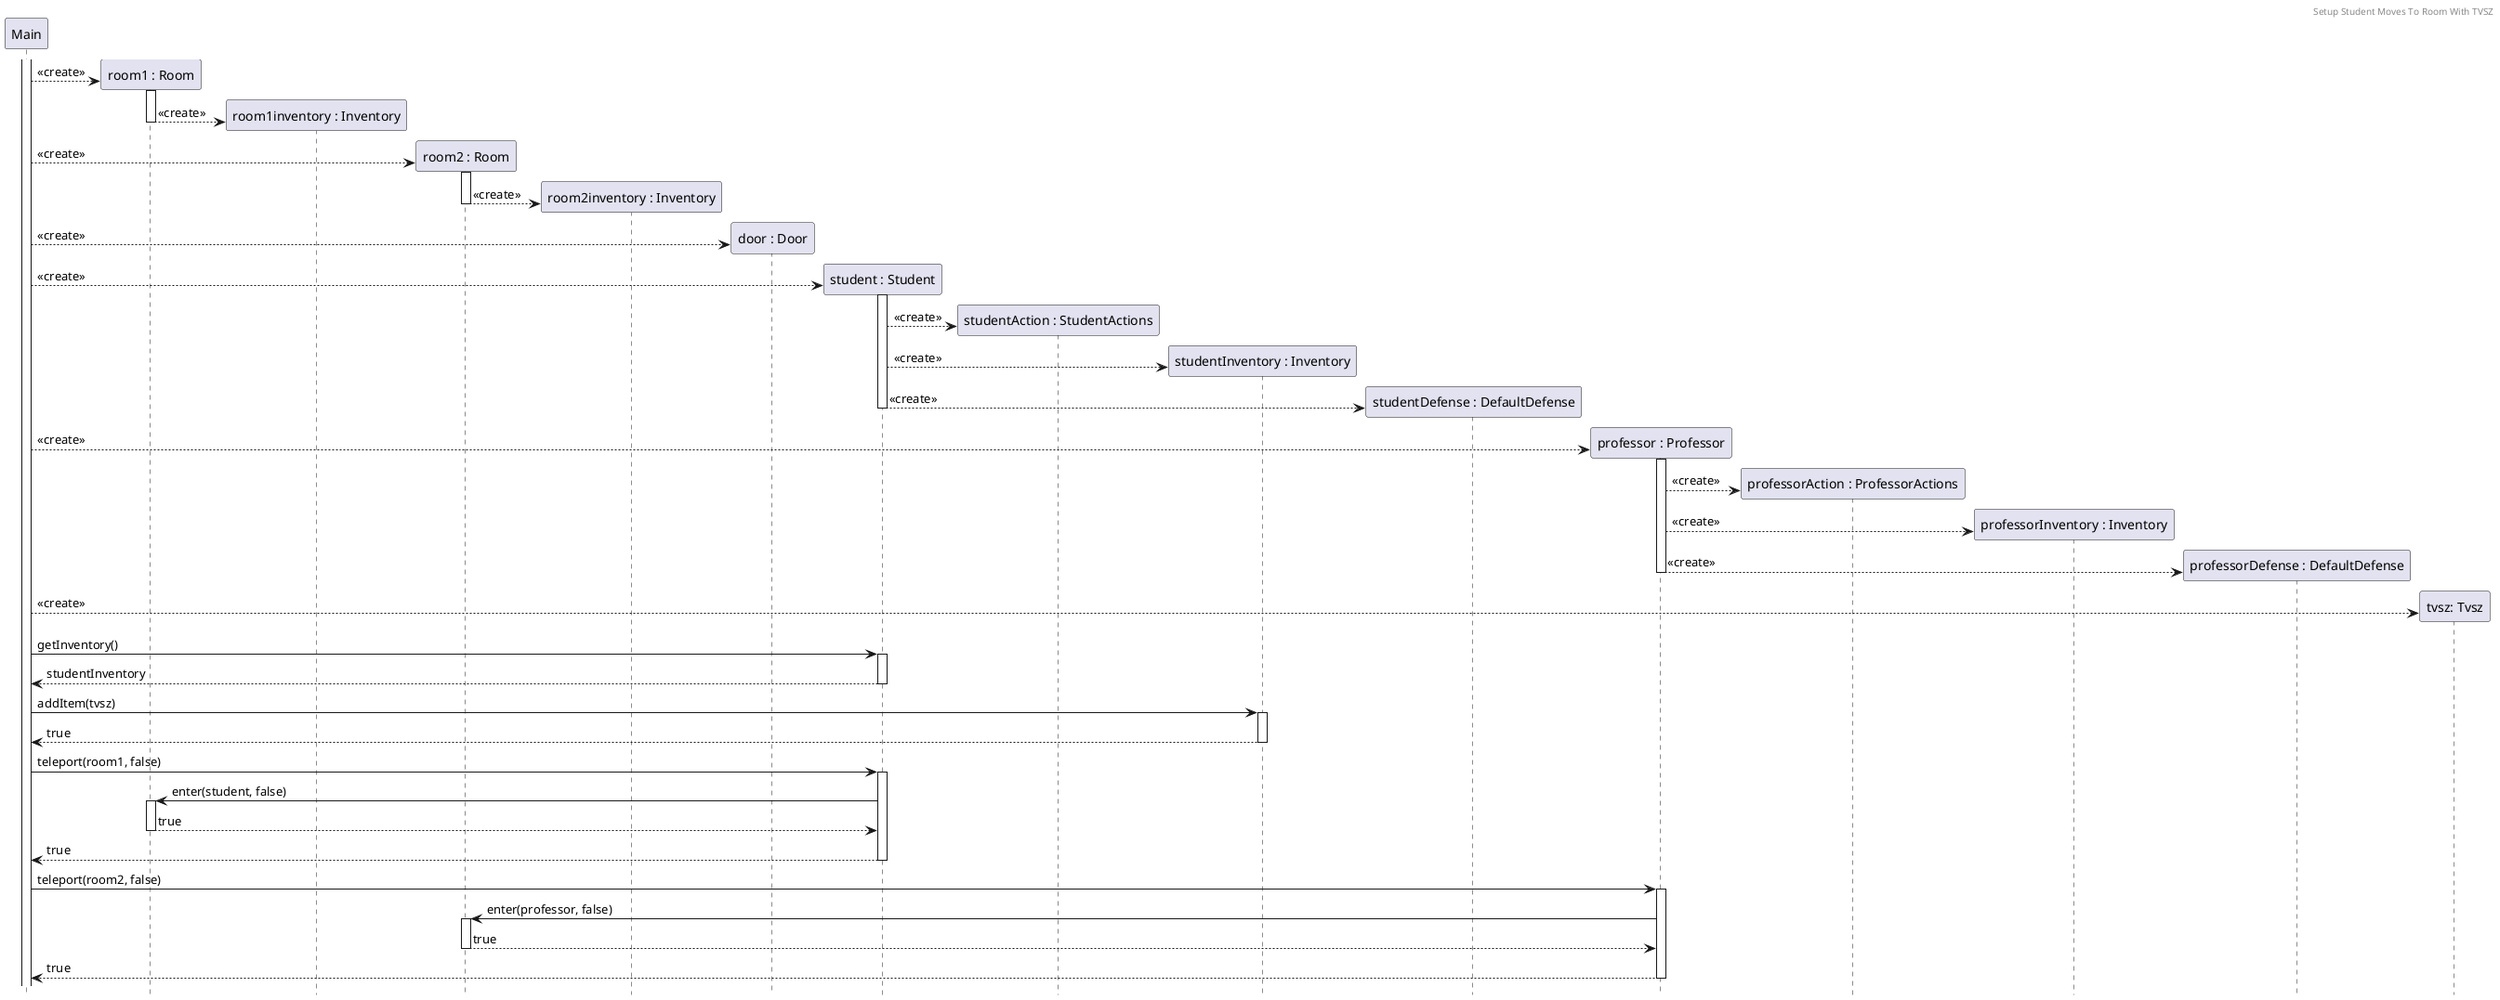 @startuml SetupStudentMovesToRoomWithTVSZ
header Setup Student Moves To Room With TVSZ
hide footbox

participant main as "Main"
activate main

create room1 as "room1 : Room"
main --> room1 ++: <<create>>
create r1inv as "room1inventory : Inventory"
room1 --> r1inv --: <<create>>

create room2 as "room2 : Room"
main --> room2 ++: <<create>>
create r2inv as "room2inventory : Inventory"
room2 --> r2inv --: <<create>>

create door as "door : Door"
main --> door : <<create>>

create student as "student : Student"
main --> student ++: <<create>>
create studentAction as "studentAction : StudentActions"
student --> studentAction : <<create>>
create inventory as "studentInventory : Inventory"
student --> inventory : <<create>>


create defense as "studentDefense : DefaultDefense"
student --> defense --: <<create>>

create professor as "professor : Professor"
main --> professor ++: <<create>>
create action as "professorAction : ProfessorActions"
professor --> action : <<create>>
create profInventory as "professorInventory : Inventory"
professor --> profInventory : <<create>>
create profDefense as "professorDefense : DefaultDefense"
professor --> profDefense --: <<create>>

create tvsz as "tvsz: Tvsz"
main --> tvsz : <<create>>

main -> student ++: getInventory()
return studentInventory
main -> inventory ++: addItem(tvsz)
return true

main -> student ++ : teleport(room1, false)
    student -> room1 ++ : enter(student, false)
    return true
return true

main -> professor ++ : teleport(room2, false)
    professor -> room2 ++ : enter(professor, false)
    return true
return true

@enduml